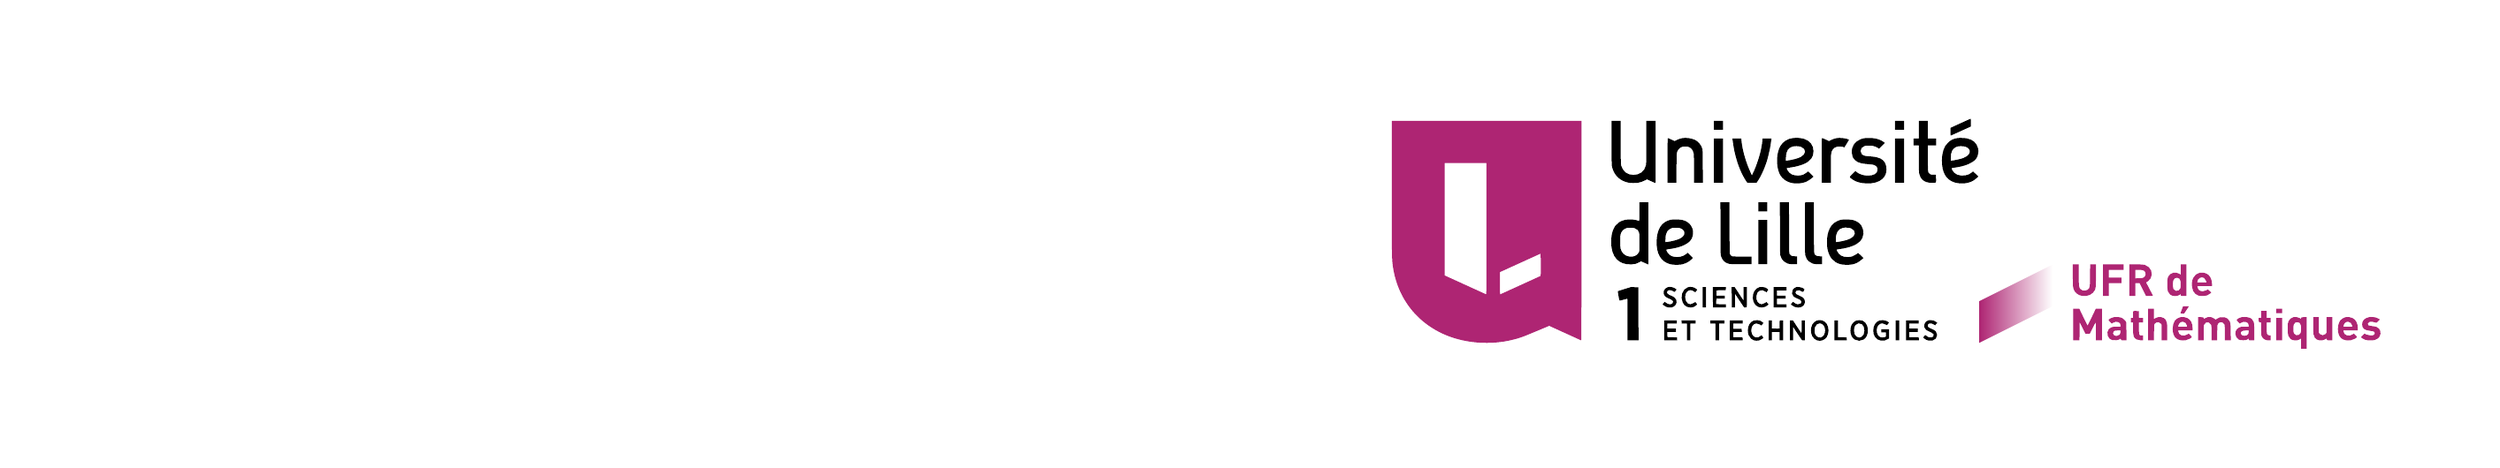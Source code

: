 % auteur : Kroum Tzanev
% A partir du fichier PNG officiel
% date : 28 décembre 2014
\usetikzlibrary{svg.path}

\definecolor{ul-purple}{rgb}{0.682,0.145, 0.451} % = #AE2573

\begin{tikzpicture}[x=1pt,y=1pt]
  % zone de protection = 1.36cm = 38.7pt (1cm = 28.453pt) autour du logo
  \path (-38.7,-41.1) rectangle (442.7,130.3);
  % Logo nom et UFR 14.2 cm x 3.22 cm = 404pt x 91.6pt
  %\fill[yellow] (0,-2.4) rectangle (404,91.6);

  % le logo
  \fill[ul-purple] svg {M0.0 63.83 c0.0 -26.84 0.03 -29.04 0.35 -31.68 1.52 -12.39 8.5 -22.41 19.45 -27.9 10.16 -5.1 23.69 -5.65 34.55 -1.42 0.77 0.3 3.09 1.26 5.15 2.12 2.06 0.87 4.0 1.68 4.3 1.8 l0.55 0.22 3.7 -1.69 c2.04 -0.93 4.94 -2.25 6.45 -2.94 1.51 -0.7 2.81 -1.28 2.88 -1.31 0.09 -0.04 0.12 8.97 0.12 44.86 l0.0 44.91 -38.75 0.0 -38.75 0.0 0.0 -26.97z m38.7 -17.14 c0.0 -21.49 -0.03 -26.9 -0.12 -26.86 -0.07 0.03 -2.76 1.25 -5.98 2.72 -3.22 1.47 -7.0 3.2 -8.4 3.84 l-2.55 1.16 -0.03 23.03 -0.02 23.02 8.55 0.0 8.55 0.0 0.0 -26.91z m22.13 -19.3 c-0.05 -0.04 -2.91 -1.36 -6.38 -2.94 -3.46 -1.58 -7.13 -3.25 -8.15 -3.72 -1.02 -0.47 -1.91 -0.87 -1.97 -0.9 -0.1 -0.04 -0.13 0.91 -0.13 4.55 l0.0 4.59 1.13 0.51 c0.61 0.28 2.76 1.26 4.77 2.17 2.01 0.92 4.93 2.25 6.5 2.97 1.57 0.71 3.17 1.44 3.55 1.62 l0.7 0.33 0.03 -4.56 c0.01 -2.5 -0.01 -4.58 -0.05 -4.62z};

  % U
  \fill svg {M89.81 82.03 c0.0 -4.83 0.05 -9.07 0.1 -9.42 0.05 -0.34 0.23 -1.04 0.4 -1.55 0.94 -2.82 3.28 -4.84 6.34 -5.47 1.02 -0.21 2.95 -0.25 3.91 -0.08 0.92 0.16 2.11 0.57 2.95 1.02 l0.77 0.41 1.68 -0.77 c0.93 -0.43 1.72 -0.77 1.77 -0.77 0.04 0.0 0.07 5.72 0.07 12.7 l0.0 12.7 -1.9 0.0 -1.9 0.0 0.0 -8.82 c0.0 -7.62 -0.02 -8.91 -0.15 -9.43 -0.62 -2.42 -2.5 -3.85 -5.05 -3.85 -2.55 0.0 -4.35 1.34 -5.07 3.77 -0.16 0.53 -0.18 1.4 -0.21 9.46 l-0.03 8.87 -1.85 0.0 -1.84 0.0 0.01 -8.77z};
  % n
  \fill svg {M118.91 83.8 c-0.82 -0.13 -2.14 -0.58 -2.75 -0.95 l-0.54 -0.32 -1.27 0.58 c-0.7 0.32 -1.36 0.61 -1.46 0.64 -0.19 0.06 -0.19 -0.16 -0.19 -9.09 l0.0 -9.16 1.79 0.0 1.8 0.0 0.03 6.08 c0.03 6.05 0.03 6.07 0.26 6.63 0.62 1.54 1.61 2.19 3.37 2.2 1.45 0.01 2.47 -0.57 3.05 -1.74 0.17 -0.34 0.35 -0.89 0.4 -1.22 0.06 -0.34 0.1 -3.04 0.1 -6.27 l0.0 -5.68 1.8 0.0 1.81 0.0 -0.04 6.68 c-0.03 6.04 -0.05 6.73 -0.21 7.27 -0.46 1.54 -1.61 2.93 -2.96 3.58 -1.35 0.65 -3.59 0.99 -4.99 0.77z};
  % i (point)
  \fill svg {M131.6 89.0 l0.0 -1.8 1.85 0.0 1.85 0.0 0.0 1.8 0.0 1.8 -1.85 0.0 -1.85 0.0 0.0 -1.8z};
  % i (bas)
  \fill svg {M131.6 74.55 l0.0 -9.05 1.85 0.0 1.85 0.0 0.0 9.05 0.0 9.05 -1.85 0.0 -1.85 0.0 0.0 -9.05z};
  % v
  \fill svg {M139.25 83.23 c0.41 -3.03 0.65 -4.35 1.21 -6.58 1.04 -4.12 2.59 -7.81 4.46 -10.58 l0.39 -0.57 1.87 0.02 1.87 0.03 0.63 0.95 c1.27 1.9 2.82 5.39 3.66 8.25 0.69 2.35 1.39 5.63 1.61 7.55 0.03 0.3 0.08 0.72 0.11 0.93 l0.06 0.37 -1.81 0.0 -1.81 0.0 -0.01 -0.42 c0.0 -0.24 -0.02 -0.52 -0.04 -0.63 -0.02 -0.11 -0.08 -0.6 -0.15 -1.1 -0.45 -3.55 -2.12 -8.92 -3.82 -12.28 l-0.34 -0.69 -0.48 1.04 c-1.98 4.24 -3.44 9.36 -3.81 13.36 l-0.07 0.72 -1.79 0.0 -1.79 0.0 0.05 -0.37z};
  % e
  \fill svg {M163.9 83.78 c-2.18 -0.25 -4.0 -1.42 -5.1 -3.27 -1.6 -2.7 -1.83 -7.69 -0.5 -10.91 1.22 -2.97 4.22 -4.61 7.95 -4.35 2.27 0.16 3.72 0.77 5.48 2.28 l0.58 0.5 -0.53 0.54 c-0.29 0.3 -0.79 0.77 -1.1 1.05 l-0.58 0.5 -0.47 -0.42 c-0.91 -0.8 -1.87 -1.16 -3.38 -1.26 -2.23 -0.15 -3.87 0.67 -4.66 2.32 -0.16 0.34 -0.29 0.66 -0.29 0.71 0.0 0.05 0.46 0.15 1.03 0.22 2.41 0.29 5.04 0.99 6.48 1.72 2.45 1.23 3.49 2.74 3.49 5.04 0.0 2.42 -1.54 4.36 -3.99 5.04 -1.3 0.36 -2.92 0.47 -4.41 0.29z m3.45 -3.59 c0.97 -0.36 1.55 -1.12 1.55 -1.99 -0.01 -0.71 -0.76 -1.64 -1.77 -2.17 -1.09 -0.58 -3.44 -1.2 -5.67 -1.49 l-0.49 -0.06 0.06 1.38 c0.07 1.56 0.27 2.38 0.76 3.16 0.33 0.51 1.07 1.06 1.76 1.28 0.96 0.32 2.79 0.27 3.8 -0.11z};
  % r
  \fill svg {M182.0 83.8 c-0.87 -0.14 -2.1 -0.56 -2.72 -0.93 l-0.56 -0.35 -1.41 0.64 c-0.77 0.35 -1.45 0.64 -1.51 0.64 -0.07 0.0 -0.1 -2.96 -0.1 -9.15 l0.0 -9.15 1.85 0.0 1.84 0.0 0.03 6.08 c0.03 5.99 0.03 6.08 0.25 6.66 0.55 1.45 1.62 2.15 3.33 2.17 0.52 0.01 0.93 -0.05 1.33 -0.19 l0.58 -0.21 0.42 0.67 c0.85 1.33 1.5 2.42 1.46 2.46 -0.02 0.01 -0.22 0.1 -0.45 0.19 -1.04 0.4 -3.25 0.64 -4.34 0.47z};
  % s
  \fill svg {M193.51 83.78 c-2.76 -0.31 -4.93 -2.02 -5.4 -4.26 -0.24 -1.17 -0.07 -2.82 0.4 -3.74 0.32 -0.63 1.2 -1.45 1.91 -1.78 0.98 -0.46 1.97 -0.66 4.13 -0.84 2.42 -0.21 2.97 -0.34 3.46 -0.86 0.43 -0.45 0.57 -0.95 0.48 -1.73 -0.15 -1.36 -1.61 -2.17 -3.94 -2.17 -1.79 0.0 -3.53 0.56 -4.65 1.5 l-0.47 0.39 -1.18 -1.19 c-1.33 -1.35 -1.31 -1.21 -0.35 -1.95 1.57 -1.21 3.37 -1.78 5.93 -1.89 2.94 -0.12 5.2 0.52 6.66 1.89 1.13 1.07 1.61 2.23 1.61 3.9 0.0 2.12 -0.84 3.58 -2.53 4.4 -1.1 0.52 -1.8 0.65 -4.92 0.9 -1.48 0.12 -2.02 0.27 -2.53 0.7 -0.46 0.38 -0.62 0.75 -0.62 1.4 0.0 0.99 0.6 1.76 1.65 2.12 0.66 0.23 2.71 0.23 3.68 0.0 0.68 -0.17 1.48 -0.52 2.0 -0.9 l0.29 -0.2 1.14 1.14 c0.63 0.63 1.14 1.17 1.14 1.2 0.0 0.04 -0.3 0.28 -0.67 0.53 -1.2 0.81 -2.63 1.27 -4.58 1.46 -1.12 0.11 -1.49 0.11 -2.64 -0.02z};
  % i (point)
  \fill svg {M205.6 89.0 l0.0 -1.8 1.85 0.0 1.85 0.0 0.0 1.8 0.0 1.8 -1.85 0.0 -1.85 0.0 0.0 -1.8z};
  % i (bas)
  \fill svg {M205.6 74.55 l0.0 -9.05 1.85 0.0 1.85 0.0 0.0 9.05 0.0 9.05 -1.85 0.0 -1.85 0.0 0.0 -9.05z};
  % t
  \fill svg {M215.4 87.2 l0.0 -3.6 -1.1 0.0 -1.1 0.0 0.0 -1.4 0.0 -1.4 1.1 0.0 1.1 0.0 0.0 -5.48 c0.0 -5.14 0.01 -5.54 0.2 -6.26 0.25 -0.98 0.6 -1.64 1.21 -2.25 0.94 -0.93 2.13 -1.31 4.21 -1.31 1.52 0.0 1.4 -0.17 1.36 1.85 l-0.03 1.4 -1.03 0.02 c-1.24 0.02 -1.72 0.23 -2.06 0.88 -0.2 0.39 -0.21 0.55 -0.24 5.78 l-0.03 5.37 1.7 0.0 1.71 0.0 0.0 1.4 0.0 1.4 -1.7 0.0 -1.7 0.0 0.0 3.6 0.0 3.6 -1.8 0.0 -1.8 0.0 0.0 -3.6z};
  % é (accent)
  \fill svg {M232.38 89.83 l-4.08 -1.86 0.0 -1.59 c0.0 -0.88 0.04 -1.58 0.09 -1.56 0.04 0.02 1.91 0.86 4.14 1.88 l4.07 1.85 0.0 1.58 c0.0 0.86 -0.03 1.57 -0.07 1.57 -0.05 0.0 -1.91 -0.84 -4.15 -1.87z};
  % é (e)
  \fill svg {M231.3 83.8 c-1.75 -0.24 -2.91 -0.79 -4.05 -1.95 -0.95 -0.95 -1.43 -1.74 -1.84 -3.04 -0.4 -1.25 -0.58 -2.44 -0.6 -4.12 -0.07 -4.8 1.67 -7.91 5.03 -8.98 2.7 -0.87 6.0 -0.51 8.02 0.86 0.62 0.43 1.74 1.4 1.74 1.52 0.0 0.03 -0.47 0.5 -1.05 1.04 l-1.04 0.98 -0.58 -0.47 c-0.73 -0.6 -1.41 -0.91 -2.38 -1.09 -2.57 -0.5 -4.67 0.31 -5.58 2.14 -0.41 0.83 -0.39 0.87 0.41 0.96 3.21 0.34 6.1 1.22 7.88 2.4 1.32 0.88 1.9 1.65 2.24 3.0 0.24 0.94 0.25 1.7 0.05 2.5 -0.59 2.29 -2.08 3.61 -4.63 4.11 -0.88 0.17 -2.86 0.25 -3.62 0.14z m3.27 -3.56 c0.58 -0.18 1.26 -0.71 1.49 -1.16 0.22 -0.42 0.2 -1.17 -0.04 -1.64 -0.37 -0.71 -1.21 -1.35 -2.34 -1.78 -1.13 -0.42 -3.12 -0.88 -4.8 -1.11 l-0.48 -0.06 0.0 1.18 c0.01 2.52 0.62 3.79 2.18 4.51 0.93 0.42 2.74 0.45 3.99 0.06z};

  % d
  \fill svg {M101.2 53.64 c0.0 -3.25 -0.02 -3.85 -0.14 -3.81 -2.75 1.06 -6.16 0.83 -8.21 -0.54 -1.15 -0.77 -1.9 -1.78 -2.46 -3.29 -0.54 -1.48 -0.71 -2.72 -0.71 -4.9 0.02 -5.93 3.03 -9.19 8.27 -8.97 1.36 0.05 2.14 0.27 3.24 0.92 l0.63 0.37 1.17 -0.52 c0.64 -0.29 1.31 -0.59 1.49 -0.66 l0.32 -0.14 0.0 12.7 0.0 12.7 -1.8 0.0 -1.8 0.0 0.0 -3.86z m-1.85 -6.74 c0.52 -0.17 0.8 -0.34 1.16 -0.7 0.69 -0.69 0.71 -0.87 0.67 -5.2 l-0.03 -3.65 -0.3 -0.54 c-0.65 -1.18 -2.09 -1.75 -3.81 -1.52 -1.88 0.26 -3.14 1.44 -3.59 3.34 -0.18 0.77 -0.21 4.78 -0.04 5.59 0.32 1.47 1.22 2.43 2.69 2.84 0.72 0.2 2.43 0.11 3.25 -0.16z};
  % e
  \fill svg {M113.76 50.3 c-3.47 -0.88 -5.33 -3.74 -5.52 -8.45 -0.22 -5.32 1.7 -8.62 5.61 -9.66 1.18 -0.32 3.85 -0.32 5.0 0.0 0.92 0.25 1.84 0.66 2.52 1.12 0.73 0.5 1.64 1.31 1.61 1.44 -0.02 0.06 -0.49 0.55 -1.06 1.09 l-1.02 0.99 -0.45 -0.42 c-0.6 -0.55 -1.69 -1.06 -2.57 -1.21 -0.41 -0.07 -1.15 -0.1 -1.72 -0.08 -1.59 0.08 -2.56 0.55 -3.38 1.63 -0.48 0.63 -0.77 1.33 -0.59 1.44 0.07 0.05 0.56 0.13 1.09 0.2 3.99 0.49 7.07 1.69 8.59 3.34 0.59 0.65 0.9 1.26 1.09 2.16 0.62 2.93 -1.03 5.53 -4.03 6.32 -1.19 0.32 -4.07 0.37 -5.17 0.09z m4.1 -3.34 c0.62 -0.19 1.28 -0.66 1.54 -1.09 0.24 -0.39 0.27 -1.22 0.06 -1.72 -0.2 -0.47 -0.9 -1.12 -1.59 -1.47 -1.16 -0.58 -3.62 -1.23 -5.46 -1.43 l-0.64 -0.07 0.05 1.43 c0.07 1.68 0.28 2.47 0.86 3.24 0.4 0.52 1.14 0.99 1.9 1.21 0.61 0.18 2.58 0.12 3.28 -0.1z};

  % L
  \fill svg {M134.32 46.78 c0.03 -10.11 0.04 -10.76 0.22 -11.28 0.59 -1.75 1.57 -2.71 3.23 -3.14 0.51 -0.13 1.32 -0.16 4.92 -0.16 l4.31 0.0 0.0 1.55 0.0 1.55 -3.77 0.0 c-2.18 0.0 -3.93 0.04 -4.14 0.1 -0.42 0.12 -0.82 0.52 -0.98 0.99 -0.08 0.24 -0.11 3.24 -0.11 10.72 l0.0 10.39 -1.85 0.0 -1.85 0.0 0.02 -10.72z};
  % point du i
  \fill svg {M149.8 55.65 l0.0 -1.85 1.8 0.0 1.8 0.0 0.0 1.85 0.0 1.85 -1.8 0.0 -1.8 0.0 0.0 -1.85z};
  % i (bas)
  \fill svg {M149.8 41.25 l0.0 -9.05 1.8 0.0 1.8 0.0 0.0 9.05 0.0 9.05 -1.8 0.0 -1.8 0.0 0.0 -9.05z};
  % l
  \fill svg {M158.62 46.88 c0.03 -9.8 0.05 -10.68 0.21 -11.22 0.27 -0.91 0.75 -1.72 1.33 -2.25 1.02 -0.93 1.94 -1.21 4.01 -1.21 l1.43 0.0 0.0 1.59 0.0 1.58 -1.04 0.05 c-1.24 0.06 -1.69 0.24 -2.0 0.84 -0.21 0.39 -0.21 0.5 -0.24 10.82 l-0.02 10.42 -1.85 0.0 -1.86 0.0 0.03 -10.62z};
  % l
  \fill svg {M168.84 57.37 c-0.03 -0.08 -0.03 -4.86 -0.01 -10.63 0.03 -9.72 0.04 -10.53 0.21 -11.09 0.27 -0.92 0.74 -1.71 1.32 -2.24 1.01 -0.92 1.96 -1.21 4.01 -1.21 l1.43 0.0 0.0 1.59 0.0 1.58 -1.02 0.05 c-1.06 0.05 -1.46 0.17 -1.81 0.56 -0.47 0.51 -0.46 0.36 -0.47 11.25 l0.0 10.27 -1.8 0.0 c-1.41 0.0 -1.82 -0.03 -1.86 -0.13z};
  % e
  \fill svg {M183.55 50.34 c-0.97 -0.21 -2.38 -0.92 -3.07 -1.54 -1.15 -1.03 -1.96 -2.59 -2.39 -4.61 -0.3 -1.4 -0.33 -4.39 -0.06 -5.69 0.74 -3.56 2.43 -5.53 5.42 -6.31 1.12 -0.3 3.64 -0.32 4.8 -0.05 1.49 0.34 2.45 0.85 3.74 1.96 l0.73 0.63 -1.08 1.02 -1.09 1.02 -0.7 -0.54 c-1.09 -0.83 -2.08 -1.13 -3.75 -1.13 -2.02 0.0 -3.38 0.78 -4.12 2.36 -0.17 0.36 -0.28 0.68 -0.24 0.71 0.03 0.03 0.64 0.14 1.35 0.24 3.98 0.56 6.75 1.63 8.31 3.21 1.52 1.54 1.73 4.35 0.48 6.3 -0.67 1.06 -1.92 1.91 -3.35 2.29 -1.06 0.29 -3.93 0.36 -4.98 0.13z m4.1 -3.44 c1.09 -0.41 1.75 -1.34 1.59 -2.21 -0.29 -1.55 -2.14 -2.55 -5.99 -3.25 -0.44 -0.08 -1.04 -0.17 -1.32 -0.2 l-0.53 -0.06 0.0 0.93 c0.01 2.98 0.8 4.37 2.8 4.95 0.72 0.22 2.7 0.12 3.45 -0.16z};

  % 1
  \fill svg {M95.05 21.98 c-1.43 -0.44 -2.63 -0.83 -2.67 -0.86 -0.03 -0.04 0.06 -0.74 0.22 -1.57 0.15 -0.82 0.31 -1.67 0.34 -1.87 0.04 -0.22 0.13 -0.38 0.21 -0.38 0.07 0.0 0.8 0.18 1.61 0.4 0.82 0.22 1.5 0.4 1.51 0.4 0.02 0.0 0.03 -3.85 0.03 -8.55 l0.0 -8.55 2.25 0.0 2.25 0.0 -0.02 10.88 -0.03 10.87 -1.55 0.02 -1.55 0.01 -2.6 -0.8z};

  % s
  \fill svg {M112.7 22.75 c-1.61 -0.52 -2.18 -2.55 -1.02 -3.68 0.33 -0.32 0.75 -0.55 2.4 -1.28 0.85 -0.37 1.1 -0.85 0.78 -1.47 -0.44 -0.84 -1.93 -0.75 -3.0 0.18 l-0.34 0.3 -0.41 -0.49 c-0.23 -0.27 -0.41 -0.51 -0.41 -0.55 0.0 -0.03 0.22 -0.23 0.5 -0.45 1.24 -0.98 3.03 -1.14 4.14 -0.38 1.22 0.82 1.37 2.48 0.32 3.45 -0.44 0.4 -0.97 0.72 -1.46 0.87 -0.14 0.04 -0.53 0.21 -0.88 0.38 -0.85 0.42 -1.09 0.85 -0.78 1.46 0.37 0.71 1.64 0.69 2.61 -0.05 0.2 -0.15 0.39 -0.23 0.44 -0.18 0.04 0.05 0.22 0.29 0.41 0.52 l0.33 0.44 -0.29 0.24 c-0.87 0.71 -2.34 1.02 -3.34 0.69z};
  % c
  \fill svg {M120.9 22.7 c-2.14 -0.79 -3.12 -3.77 -2.01 -6.16 0.39 -0.84 0.91 -1.38 1.68 -1.76 0.57 -0.28 0.74 -0.32 1.47 -0.31 0.97 0.0 1.67 0.26 2.35 0.88 0.45 0.41 0.44 0.41 -0.07 1.0 l-0.34 0.37 -0.31 -0.3 c-0.48 -0.45 -0.95 -0.65 -1.58 -0.66 -0.85 -0.01 -1.43 0.38 -1.89 1.28 -0.32 0.63 -0.35 0.76 -0.35 1.55 0.0 1.01 0.2 1.68 0.67 2.25 0.78 0.94 2.01 1.01 3.08 0.16 l0.38 -0.3 0.41 0.51 0.41 0.52 -0.32 0.28 c-0.96 0.83 -2.44 1.11 -3.58 0.69z};
  % i
  \fill svg {M127.02 18.68 l0.03 -4.13 0.65 0.0 0.65 0.0 0.03 4.13 0.02 4.12 -0.7 0.0 -0.7 0.0 0.02 -4.12z};
  % e
  \fill svg {M131.22 18.68 l0.03 -4.13 2.63 -0.03 2.62 -0.02 0.0 0.65 0.0 0.65 -1.94 0.0 c-1.18 0.0 -1.96 0.04 -1.98 0.1 -0.01 0.05 -0.02 0.57 0.0 1.15 l0.03 1.05 1.74 0.0 1.73 0.0 0.0 0.6 -0.01 0.6 -1.73 0.0 -1.74 0.0 0.0 1.1 0.0 1.1 1.93 0.02 1.92 0.03 0.03 0.63 0.03 0.62 -2.66 0.0 -2.65 0.0 0.02 -4.12z};
  % n
  \fill svg {M138.92 18.68 l0.03 -4.13 0.62 -0.03 0.63 -0.03 0.02 2.82 0.03 2.82 1.88 -2.82 1.88 -2.82 0.42 0.02 c0.23 0.01 0.48 0.04 0.55 0.07 0.09 0.03 0.12 0.95 0.12 4.13 l0.0 4.09 -0.7 0.0 -0.7 0.0 0.0 -2.72 0.0 -2.73 -1.82 2.73 -1.81 2.72 -0.59 0.0 -0.58 0.0 0.02 -4.12z};
  % c
  \fill svg {M150.2 22.77 c-1.71 -0.48 -2.84 -2.4 -2.66 -4.52 0.14 -1.7 0.91 -2.91 2.26 -3.54 0.45 -0.21 0.7 -0.25 1.37 -0.25 0.71 0.0 0.9 0.05 1.45 0.32 0.35 0.17 0.78 0.46 0.96 0.65 l0.33 0.34 -0.42 0.46 -0.41 0.47 -0.34 -0.3 c-0.53 -0.46 -0.94 -0.63 -1.54 -0.64 -1.41 -0.02 -2.42 1.43 -2.27 3.26 0.19 2.31 2.09 3.31 3.77 1.98 l0.38 -0.3 0.36 0.47 c0.2 0.25 0.36 0.5 0.36 0.54 0.0 0.14 -0.75 0.72 -1.19 0.92 -0.57 0.25 -1.78 0.32 -2.41 0.14z};
  % e
  \fill svg {M156.02 18.68 l0.03 -4.13 2.63 -0.03 2.62 -0.02 0.0 0.65 0.0 0.65 -1.95 0.0 -1.95 0.0 0.0 1.15 0.0 1.15 1.75 0.0 1.75 0.0 0.0 0.6 0.0 0.6 -1.75 0.0 -1.75 0.0 0.0 1.1 0.0 1.1 1.95 0.0 1.95 0.0 0.0 0.65 0.0 0.65 -2.65 0.0 -2.65 0.0 0.02 -4.12z};
  % s
  \fill svg {M165.28 22.81 c-0.57 -0.19 -1.1 -0.57 -1.38 -1.0 -0.35 -0.52 -0.45 -0.96 -0.36 -1.58 0.13 -0.95 0.74 -1.5 2.36 -2.15 1.18 -0.48 1.5 -0.76 1.5 -1.34 0.0 -0.35 -0.05 -0.47 -0.3 -0.67 -0.7 -0.59 -1.74 -0.44 -2.76 0.39 l-0.42 0.33 -0.41 -0.52 -0.41 -0.52 0.37 -0.33 c1.44 -1.24 3.75 -1.29 4.77 -0.11 0.83 0.98 0.72 2.42 -0.25 3.21 -0.19 0.15 -0.86 0.5 -1.49 0.78 -1.34 0.59 -1.62 0.82 -1.62 1.34 0.0 0.41 0.13 0.61 0.53 0.82 0.58 0.29 1.68 0.06 2.26 -0.48 0.26 -0.24 0.35 -0.19 0.78 0.42 0.27 0.39 0.27 0.41 0.1 0.6 -0.1 0.11 -0.47 0.35 -0.82 0.52 -0.52 0.25 -0.79 0.32 -1.41 0.34 -0.42 0.02 -0.89 0.0 -1.04 -0.05z};

  % e
  \fill svg {M111.3 5.1 l0.0 -4.1 2.65 0.0 2.66 0.0 -0.03 0.63 -0.03 0.62 -1.85 0.02 c-1.02 0.01 -1.91 0.03 -1.97 0.03 -0.1 0.0 -0.13 0.29 -0.13 1.1 l0.0 1.1 1.75 0.0 1.75 0.0 0.0 0.65 0.0 0.65 -1.75 0.0 -1.75 0.0 0.0 1.05 0.0 1.05 1.95 0.0 1.95 0.0 0.0 0.65 0.0 0.65 -2.6 0.0 -2.6 0.0 0.0 -4.1z};
  % t
  \fill svg {M118.42 8.58 l0.03 -0.63 1.08 -0.03 1.07 -0.03 0.0 -3.44 0.0 -3.45 0.7 0.0 0.71 0.0 -0.03 3.45 -0.03 3.45 1.08 0.0 1.07 0.0 0.0 0.65 0.0 0.65 -2.85 0.0 -2.86 0.0 0.03 -0.62z};

  % t
  \fill svg {M130.2 8.55 l0.0 -0.65 1.05 0.0 1.05 0.0 0.0 -3.45 0.0 -3.45 0.7 0.0 0.7 0.0 0.0 3.45 0.0 3.44 1.08 0.03 1.07 0.03 0.01 0.63 0.02 0.62 -2.84 0.0 -2.84 0.0 0.0 -0.65z};
  % e
  \fill svg {M138.1 5.1 l0.0 -4.1 2.65 0.0 2.65 0.0 0.0 0.66 c0.0 0.56 -0.02 0.65 -0.17 0.63 -0.1 -0.01 -0.98 -0.01 -1.95 0.0 l-1.78 0.01 0.0 1.1 0.0 1.1 1.75 0.0 1.76 0.0 -0.03 0.63 -0.03 0.62 -1.73 0.0 -1.72 0.0 0.0 1.07 0.0 1.08 1.93 0.02 1.92 0.03 0.03 0.63 0.03 0.62 -2.66 0.0 -2.65 0.0 0.0 -4.1z};
  % c
  \fill svg {M147.92 9.11 c-1.51 -0.56 -2.42 -2.07 -2.42 -4.0 0.0 -1.49 0.4 -2.51 1.3 -3.35 0.34 -0.3 0.76 -0.58 1.06 -0.69 0.57 -0.2 1.61 -0.24 2.21 -0.08 0.45 0.12 1.62 0.86 1.7 1.07 0.03 0.07 -0.12 0.34 -0.32 0.59 l-0.38 0.45 -0.31 -0.25 c-0.59 -0.48 -1.06 -0.67 -1.62 -0.66 -1.25 0.01 -2.08 0.94 -2.23 2.47 -0.17 1.84 0.66 3.21 2.03 3.32 0.67 0.05 1.12 -0.09 1.64 -0.53 l0.4 -0.35 0.43 0.51 0.43 0.52 -0.38 0.33 c-0.64 0.56 -1.21 0.77 -2.16 0.81 -0.67 0.03 -0.97 -0.01 -1.38 -0.16z};
  % h
  \fill svg {M154.0 5.1 l0.0 -4.1 0.65 0.0 0.65 0.0 0.0 1.75 0.0 1.75 1.6 0.0 1.6 0.0 0.0 -1.75 0.0 -1.75 0.7 0.0 0.7 0.0 0.0 4.1 0.0 4.1 -0.69 0.0 -0.69 0.0 -0.02 -1.67 c0.0 -0.92 -0.02 -1.68 -0.03 -1.69 -0.05 -0.05 -0.42 -0.06 -1.74 -0.05 l-1.43 0.01 0.0 1.7 0.0 1.7 -0.65 0.0 -0.65 0.0 0.0 -4.1z};
  % n
  \fill svg {M162.7 5.1 l0.0 -4.1 0.65 0.0 0.65 0.0 0.0 2.77 0.0 2.78 1.85 -2.78 1.85 -2.77 0.55 0.0 0.55 0.0 0.0 4.1 0.0 4.1 -0.65 0.0 -0.65 0.0 -0.02 -2.71 -0.03 -2.71 -1.79 2.71 -1.79 2.71 -0.58 0.0 -0.59 0.0 0.0 -4.1z};
  % o
  \fill svg {M173.6 9.08 c-0.62 -0.24 -1.46 -1.01 -1.78 -1.64 -0.71 -1.39 -0.68 -3.41 0.05 -4.77 0.38 -0.68 1.21 -1.41 1.85 -1.63 1.48 -0.49 3.13 0.05 3.96 1.31 1.03 1.55 1.01 3.99 -0.03 5.5 -0.89 1.29 -2.56 1.8 -4.05 1.23z m2.32 -1.37 c0.93 -0.59 1.4 -2.21 1.04 -3.6 -0.2 -0.8 -0.48 -1.25 -0.98 -1.61 -1.02 -0.74 -2.3 -0.34 -2.96 0.94 -0.38 0.74 -0.43 2.16 -0.12 2.99 0.4 1.07 1.03 1.56 2.01 1.57 0.44 0.0 0.64 -0.06 1.01 -0.29z};
  % l
  \fill svg {M180.9 5.1 l0.0 -4.1 2.5 0.0 2.51 0.0 -0.03 0.63 -0.03 0.62 -1.77 0.03 -1.78 0.02 0.0 3.45 0.0 3.45 -0.7 0.0 -0.7 0.0 0.0 -4.1z};
  % o
  \fill svg {M189.7 9.08 c-0.65 -0.25 -1.46 -1.02 -1.78 -1.68 -0.67 -1.41 -0.68 -3.31 -0.01 -4.62 1.3 -2.55 4.84 -2.55 6.13 0.0 0.91 1.8 0.61 4.27 -0.67 5.56 -0.66 0.66 -1.26 0.9 -2.27 0.93 -0.68 0.02 -0.96 -0.01 -1.4 -0.19z m2.39 -1.41 c0.28 -0.19 0.49 -0.46 0.73 -0.94 0.31 -0.63 0.33 -0.74 0.33 -1.68 0.0 -0.93 -0.03 -1.06 -0.3 -1.6 -0.91 -1.78 -2.94 -1.74 -3.76 0.08 -0.2 0.44 -0.24 0.68 -0.24 1.57 0.0 1.13 0.19 1.76 0.68 2.28 0.67 0.72 1.72 0.84 2.56 0.29z};
  % g
  \fill svg {M199.22 9.12 c-1.52 -0.55 -2.46 -2.1 -2.46 -4.07 0.0 -1.05 0.18 -1.75 0.66 -2.55 1.05 -1.75 3.56 -2.16 5.43 -0.88 l0.35 0.23 0.0 1.88 0.0 1.87 -1.6 0.0 -1.6 0.0 0.0 -0.65 0.0 -0.65 0.95 0.0 0.95 0.0 0.0 -0.88 0.0 -0.89 -0.42 -0.19 c-0.27 -0.12 -0.65 -0.19 -1.03 -0.19 -1.46 0.0 -2.38 1.25 -2.31 3.13 0.06 1.65 0.97 2.71 2.34 2.72 0.61 0.0 1.03 -0.15 1.5 -0.55 0.37 -0.31 0.3 -0.35 0.88 0.47 l0.27 0.38 -0.24 0.19 c-0.13 0.11 -0.49 0.32 -0.79 0.47 -0.74 0.37 -2.08 0.44 -2.88 0.16z};
  % i
  \fill svg {M205.9 5.1 l0.0 -4.1 0.7 0.0 0.7 0.0 0.0 4.1 0.0 4.1 -0.7 0.0 -0.7 0.0 0.0 -4.1z};
  % e
  \fill svg {M210.1 5.1 l0.0 -4.1 2.65 0.0 2.66 0.0 -0.03 0.63 c-0.02 0.4 -0.07 0.62 -0.15 0.63 -0.07 0.01 -0.96 0.02 -1.98 0.03 l-1.85 0.01 0.0 1.1 0.0 1.1 1.75 0.0 1.75 0.0 0.0 0.65 0.0 0.65 -1.75 0.0 -1.75 0.0 0.0 1.05 0.0 1.05 1.95 0.0 1.95 0.0 0.0 0.65 0.0 0.65 -2.6 0.0 -2.6 0.0 0.0 -4.1z};
  % s
  \fill svg {M219.3 9.21 c-1.31 -0.43 -1.98 -1.57 -1.65 -2.83 0.22 -0.85 0.56 -1.11 2.84 -2.14 0.95 -0.43 1.2 -0.87 0.86 -1.53 -0.18 -0.37 -0.67 -0.56 -1.32 -0.54 -0.57 0.02 -1.14 0.27 -1.68 0.74 -0.2 0.18 -0.37 0.3 -0.38 0.28 -0.02 -0.02 -0.21 -0.26 -0.42 -0.53 l-0.4 -0.49 0.4 -0.34 c2.09 -1.8 5.28 -0.95 5.28 1.42 0.0 1.18 -0.63 1.83 -2.48 2.55 -0.78 0.31 -1.21 0.59 -1.35 0.88 -0.22 0.5 -0.07 0.93 0.41 1.18 0.62 0.31 1.52 0.15 2.27 -0.42 0.18 -0.14 0.34 -0.24 0.36 -0.23 0.01 0.02 0.19 0.26 0.41 0.53 l0.39 0.49 -0.3 0.24 c-0.64 0.51 -1.32 0.77 -2.18 0.8 -0.45 0.01 -0.92 -0.01 -1.06 -0.06z};

  % le degradé
  \shade[left color=ul-purple] (240pt,0pt) -- ++(30pt,15pt) -- ++(0,17pt) -- ++(-30pt,-15pt) --cycle;

  % UFR de Mathématiques
  \begin{scope}[ul-purple]
    \fill svg {M278.3,27.45 c0.0,-4.35 0.015,-4.695 0.315,-5.49 0.555,-1.47 1.83,-2.46 3.525,-2.745 2.235,-0.345 4.365,0.69 5.22,2.52 0.3,0.645 0.315,0.975 0.36,5.535 l0.045,4.83 -1.2,0.0 -1.2,0.0 -0.045,-4.605 c-0.045,-4.335 -0.06,-4.65 -0.345,-5.145 -0.66,-1.11 -2.55,-1.365 -3.51,-0.465 -0.69,0.645 -0.765,1.2 -0.765,5.91 l0.0,4.305 -1.2,0.0 -1.2,0.0 0.0,-4.65z};
    \fill svg {M290.6,25.65 l0.0,-6.45 1.2,0.0 1.2,0.0 0.0,2.625 0.0,2.625 2.55,0.0 2.55,0.0 0.0,1.125 0.0,1.125 -2.55,0.0 -2.55,0.0 0.0,1.575 0.0,1.575 3.0,0.0 3.0,0.0 0.0,1.125 0.0,1.125 -4.2,0.0 -4.2,0.0 0.0,-6.45z};
    \fill svg {M301.4,25.65 l0.0,-6.45 1.2,0.0 1.2,0.0 0.0,2.625 0.0,2.625 0.9,0.0 0.9,0.0 1.305,-2.625 1.32,-2.625 1.395,0.0 c0.78,0.0 1.38,0.045 1.35,0.12 -0.18,0.42 -2.31,4.545 -2.535,4.92 l-0.285,0.465 0.735,0.45 c1.98,1.245 2.205,4.08 0.465,5.775 -1.065,1.035 -1.68,1.17 -5.13,1.17 l-2.82,0.0 0.0,-6.45z m5.955,3.9 c0.93,-0.555 0.93,-2.07 0.0,-2.76 -0.36,-0.255 -0.69,-0.33 -1.995,-0.36 l-1.56,-0.06 0.0,1.74 0.0,1.74 1.545,0.0 c1.245,0.0 1.62,-0.06 2.01,-0.3z};
    \fill svg {M322.4,30.0 l0.0,-2.115 -0.63,0.36 c-0.84,0.48 -1.575,0.6 -2.46,0.405 -0.96,-0.225 -1.665,-0.78 -2.07,-1.635 -0.285,-0.615 -0.315,-0.96 -0.315,-3.09 0.0,-2.73 0.195,-3.45 1.155,-4.185 0.99,-0.75 2.655,-0.795 3.78,-0.105 l0.54,0.345 0.0,-0.39 c0.0,-0.39 0.015,-0.39 1.125,-0.39 l1.125,0.0 0.0,6.45 0.0,6.45 -1.125,0.0 -1.125,0.0 0.0,-2.1z m-0.585,-3.69 c0.405,-0.36 0.585,-1.155 0.57,-2.46 0.0,-1.515 -0.225,-2.1 -0.9,-2.46 -0.48,-0.27 -0.615,-0.27 -1.17,-0.12 -0.9,0.27 -1.125,0.795 -1.14,2.58 0.0,1.605 0.21,2.295 0.81,2.64 0.48,0.27 1.44,0.18 1.83,-0.18z};
    \fill svg {M330.065,28.635 c-2.25,-0.45 -3.555,-3.045 -3.015,-5.97 0.225,-1.23 0.57,-1.92 1.335,-2.61 0.735,-0.66 1.53,-0.885 3.045,-0.885 1.26,0.0 2.1,0.285 2.925,0.99 l0.495,0.42 -0.705,0.645 -0.705,0.63 -0.585,-0.375 c-0.435,-0.285 -0.765,-0.375 -1.44,-0.39 -1.245,-0.015 -1.95,0.51 -2.19,1.68 l-0.105,0.48 3.015,0.0 3.015,0.0 0.0,0.675 c0.0,1.545 -0.51,2.955 -1.38,3.78 -0.87,0.84 -2.34,1.215 -3.705,0.93z m1.89,-2.085 c0.525,-0.315 0.705,-0.585 0.87,-1.305 l0.105,-0.495 -1.905,0.0 -1.905,0.0 0.105,0.495 c0.06,0.255 0.18,0.6 0.255,0.75 0.21,0.405 1.035,0.855 1.545,0.855 0.255,0.0 0.66,-0.135 0.93,-0.3z};
    \fill svg {M322.895,13.77 c-0.255,-0.69 -0.51,-1.365 -0.57,-1.5 -0.09,-0.24 -0.015,-0.27 0.66,-0.27 l0.75,0.0 0.885,1.32 c0.48,0.72 0.93,1.395 0.99,1.5 0.075,0.135 -0.165,0.18 -1.065,0.18 l-1.185,0.0 -0.465,-1.23z};
    \fill svg {M278.45,7.5 l0.0,-6.45 1.275,0.0 1.275,0.0 0.03,3.705 0.045,3.72 1.2,-2.355 1.2,-2.37 0.87,0.0 0.855,0.0 1.155,2.325 c0.645,1.275 1.215,2.325 1.275,2.325 0.075,0.0 0.12,-1.65 0.12,-3.675 l0.0,-3.675 1.2,0.0 1.2,0.0 0.0,6.45 0.0,6.45 -1.23,0.0 -1.245,-0.015 -1.635,-3.435 c-0.9,-1.905 -1.68,-3.45 -1.725,-3.45 -0.045,0.0 -0.825,1.56 -1.74,3.45 l-1.65,3.45 -1.23,0.0 -1.245,0.0 0.0,-6.45z};
    \fill svg {M309.05,7.5 l0.0,-6.45 1.2,0.0 1.2,0.0 0.0,3.15 c0.0,2.025 0.06,3.27 0.165,3.51 0.105,0.21 0.405,0.48 0.69,0.615 0.705,0.345 1.425,0.195 1.905,-0.39 l0.39,-0.465 0.0,-3.21 0.0,-3.21 1.125,0.0 1.125,0.0 0.0,3.51 c0.0,3.6 -0.075,4.125 -0.645,4.905 -0.81,1.125 -2.76,1.44 -4.05,0.675 l-0.705,-0.405 0.0,2.115 0.0,2.1 -1.2,0.0 -1.2,0.0 0.0,-6.45z};
    \fill svg {M361.4,13.05 l0.0,-0.9 1.2,0.0 1.2,0.0 0.0,0.9 0.0,0.9 -1.2,0.0 -1.2,0.0 0.0,-0.9z};
    \fill svg {M303.005,12.96 c-0.06,-0.06 -0.105,-0.705 -0.105,-1.44 l0.0,-1.32 -0.45,0.0 -0.45,0.0 0.0,-0.9 0.0,-0.9 0.45,0.0 0.45,0.0 0.0,-2.355 c0.015,-3.375 0.21,-3.99 1.5,-4.65 0.48,-0.255 0.93,-0.345 1.605,-0.345 l0.945,0.0 0.0,0.975 0.0,0.975 -0.54,0.0 c-1.11,0.0 -1.11,0.0 -1.11,2.85 l0.0,2.55 0.825,0.0 0.825,0.0 0.0,0.9 0.0,0.9 -0.825,0.0 -0.81,0.0 -0.045,1.395 -0.045,1.38 -1.05,0.045 c-0.585,0.015 -1.11,0.0 -1.17,-0.06z};
    \fill svg {M355.25,11.625 l0.0,-1.425 -0.525,0.0 -0.54,0.0 0.045,-0.855 c0.045,-0.855 0.045,-0.87 0.54,-0.915 l0.48,-0.045 0.0,-2.505 c0.0,-1.38 0.075,-2.745 0.15,-3.03 0.18,-0.675 0.975,-1.455 1.665,-1.65 0.27,-0.09 0.87,-0.15 1.29,-0.15 l0.795,0.0 0.0,0.975 0.0,0.975 -0.525,0.0 c-0.33,0.0 -0.645,0.12 -0.825,0.3 -0.27,0.27 -0.3,0.495 -0.3,2.7 l0.0,2.4 0.825,0.0 0.825,0.0 0.0,0.9 0.0,0.9 -0.825,0.0 -0.825,0.0 0.0,1.425 0.0,1.425 -1.125,0.0 -1.125,0.0 0.0,-1.425z};
    \fill svg {M295.055,10.5 c-0.69,-0.12 -1.935,-0.735 -2.145,-1.065 -0.045,-0.09 0.21,-0.48 0.585,-0.855 l0.675,-0.675 0.51,0.315 c0.69,0.42 1.335,0.525 2.055,0.33 0.735,-0.195 1.065,-0.63 1.065,-1.38 l0.0,-0.57 -1.605,0.0 c-1.755,0.0 -2.52,-0.225 -3.15,-0.915 -1.305,-1.44 -0.465,-4.23 1.395,-4.575 0.96,-0.18 2.415,0.0 2.895,0.36 0.57,0.42 0.615,0.42 0.615,-0.045 0.0,-0.36 0.03,-0.375 1.14,-0.375 l1.14,0.0 -0.06,3.645 -0.045,3.63 -0.405,0.705 c-0.315,0.525 -0.6,0.78 -1.2,1.065 -0.9,0.435 -2.355,0.6 -3.465,0.405z m2.745,-6.12 c0.0,-0.885 -0.42,-1.365 -1.32,-1.485 -1.17,-0.15 -1.83,0.225 -1.83,1.05 0.0,0.9 0.42,1.125 2.07,1.14 l1.08,0.015 0.0,-0.72z};
    \fill svg {M322.775,10.575 c-0.075,-0.03 -0.39,-0.09 -0.69,-0.135 -0.705,-0.12 -1.695,-0.795 -2.145,-1.455 -0.525,-0.78 -0.84,-1.995 -0.84,-3.285 0.0,-3.42 1.905,-5.085 5.25,-4.635 0.735,0.105 1.17,0.27 1.77,0.675 0.42,0.3 0.78,0.585 0.78,0.645 0.0,0.06 -0.3,0.39 -0.66,0.75 l-0.66,0.645 -0.435,-0.33 c-1.515,-1.11 -3.795,-0.36 -3.795,1.275 l0.0,0.375 2.925,0.0 2.925,0.0 0.0,0.945 c0.0,1.965 -0.795,3.48 -2.145,4.08 -0.735,0.33 -1.95,0.57 -2.28,0.45z m1.605,-2.43 c0.255,-0.255 0.465,-0.66 0.525,-0.99 l0.09,-0.555 -1.845,0.0 -1.845,0.0 0.09,0.54 c0.09,0.585 0.57,1.2 1.08,1.425 0.54,0.24 1.44,0.045 1.905,-0.42z};
    \fill svg {M333.395,10.5 c-0.255,-0.06 -0.72,-0.255 -1.02,-0.435 -0.675,-0.39 -0.675,-0.39 -0.675,0.06 0.0,0.36 -0.03,0.375 -1.125,0.375 l-1.125,0.0 0.0,-4.725 0.0,-4.725 1.125,0.0 1.125,0.0 0.0,3.0 c0.0,3.51 0.09,3.915 1.005,4.305 0.495,0.195 0.645,0.21 1.17,0.03 1.02,-0.36 1.125,-0.735 1.125,-4.29 l0.0,-3.045 1.11,0.0 1.125,0.0 0.045,3.285 c0.045,3.225 0.045,3.3 0.405,3.675 0.45,0.465 1.065,0.615 1.725,0.39 0.945,-0.3 0.99,-0.51 0.99,-4.125 l0.0,-3.225 1.215,0.0 1.215,0.0 -0.06,3.57 c-0.045,3.3 -0.075,3.6 -0.375,4.17 -0.48,0.9 -1.245,1.5 -2.145,1.695 -1.215,0.255 -2.445,-0.03 -3.255,-0.765 l-0.33,-0.3 -0.57,0.45 c-0.315,0.255 -0.87,0.54 -1.245,0.615 -0.765,0.18 -0.795,0.18 -1.455,0.015z};
    \fill svg {M347.345,10.5 c-0.78,-0.12 -1.635,-0.54 -2.01,-0.99 -0.165,-0.195 -0.09,-0.33 0.495,-0.915 l0.69,-0.69 0.435,0.3 c0.57,0.405 1.41,0.54 2.13,0.345 0.735,-0.195 1.065,-0.63 1.065,-1.38 l0.0,-0.57 -1.62,0.0 c-1.425,0.0 -1.71,-0.045 -2.37,-0.375 -1.38,-0.69 -1.845,-2.355 -1.065,-3.825 0.525,-1.005 1.35,-1.38 2.88,-1.32 0.96,0.03 1.29,0.12 1.695,0.39 l0.48,0.345 0.0,-0.375 c0.0,-0.39 0.015,-0.39 1.125,-0.39 l1.125,0.0 0.0,3.57 c0.0,3.96 -0.09,4.38 -1.035,5.175 -0.765,0.63 -2.505,0.945 -4.02,0.705z m2.805,-6.015 c0.0,-0.33 -0.075,-0.735 -0.15,-0.9 -0.51,-0.93 -2.61,-0.99 -3.015,-0.075 -0.465,0.99 0.3,1.575 2.085,1.59 l1.08,0.0 0.0,-0.615z};
    \fill svg {M368.39,10.485 c-0.84,-0.195 -1.575,-0.81 -1.95,-1.62 -0.285,-0.615 -0.315,-0.96 -0.315,-3.09 0.0,-2.73 0.195,-3.45 1.155,-4.185 0.99,-0.75 2.655,-0.795 3.78,-0.105 l0.54,0.345 0.0,-2.115 0.0,-2.115 1.125,0.0 1.125,0.0 0.0,6.45 0.0,6.45 -1.125,0.0 c-1.11,0.0 -1.125,0.0 -1.125,-0.375 l0.0,-0.39 -0.63,0.375 c-0.75,0.435 -1.755,0.585 -2.58,0.375z m2.625,-2.325 c0.405,-0.36 0.585,-1.155 0.57,-2.46 0.0,-1.515 -0.225,-2.1 -0.9,-2.46 -0.48,-0.27 -0.615,-0.27 -1.17,-0.12 -0.9,0.27 -1.125,0.795 -1.14,2.58 0.0,1.605 0.21,2.295 0.81,2.64 0.48,0.27 1.44,0.18 1.83,-0.18z};
    \fill svg {M390.275,10.575 c-0.075,-0.03 -0.39,-0.09 -0.69,-0.135 -0.705,-0.12 -1.695,-0.795 -2.145,-1.455 -0.525,-0.78 -0.84,-1.995 -0.84,-3.285 0.0,-3.42 1.905,-5.085 5.25,-4.635 0.735,0.105 1.17,0.27 1.77,0.675 0.42,0.3 0.78,0.585 0.78,0.645 0.0,0.06 -0.3,0.39 -0.66,0.75 l-0.66,0.645 -0.435,-0.33 c-1.515,-1.11 -3.795,-0.36 -3.795,1.275 l0.0,0.375 2.925,0.0 2.925,0.0 0.0,0.945 c0.0,1.965 -0.795,3.48 -2.145,4.08 -0.735,0.33 -1.95,0.57 -2.28,0.45z m1.605,-2.43 c0.255,-0.255 0.465,-0.66 0.525,-0.99 l0.09,-0.555 -1.845,0.0 -1.845,0.0 0.09,0.54 c0.09,0.585 0.57,1.2 1.08,1.425 0.54,0.24 1.44,0.045 1.905,-0.42z};
    \fill svg {M399.5,10.545 c-1.905,-0.345 -3.0,-1.425 -3.0,-2.97 0.0,-1.635 0.93,-2.37 3.315,-2.655 1.485,-0.165 1.935,-0.39 1.935,-0.93 0.0,-0.705 -0.555,-0.99 -1.845,-0.99 -0.72,0.0 -1.14,0.09 -1.695,0.375 l-0.735,0.375 -0.72,-0.72 -0.72,-0.705 0.48,-0.405 c0.72,-0.615 1.74,-0.9 3.255,-0.9 1.56,-0.015 2.325,0.18 3.135,0.765 1.245,0.9 1.47,2.94 0.45,4.035 -0.54,0.585 -1.125,0.81 -2.685,1.005 -0.81,0.105 -1.575,0.285 -1.695,0.375 -0.51,0.42 -0.15,1.245 0.63,1.44 0.51,0.135 1.74,-0.03 2.265,-0.3 0.42,-0.225 0.435,-0.21 1.14,0.495 l0.72,0.72 -0.51,0.3 c-0.27,0.18 -0.735,0.375 -1.02,0.465 -0.63,0.195 -2.19,0.33 -2.7,0.225z};
    \fill svg {M376.55,6.99 c0.0,-3.6 0.075,-4.125 0.645,-4.905 0.81,-1.11 2.745,-1.425 4.095,-0.675 0.375,0.21 0.72,0.39 0.75,0.39 0.03,0.0 0.06,-0.165 0.06,-0.375 0.0,-0.36 0.03,-0.375 1.125,-0.375 l1.125,0.0 0.0,4.725 0.0,4.725 -1.2,0.0 -1.2,0.0 0.0,-3.225 0.0,-3.225 -0.435,-0.48 c-0.375,-0.42 -0.54,-0.495 -1.14,-0.495 -0.6,0.0 -0.765,0.075 -1.14,0.495 l-0.435,0.48 0.0,3.225 0.0,3.225 -1.125,0.0 -1.125,0.0 0.0,-3.51z};
    \fill svg {M361.4,5.625 l0.0,-4.575 1.2,0.0 1.2,0.0 0.0,4.575 0.0,4.575 -1.2,0.0 -1.2,0.0 0.0,-4.575z};
  \end{scope}
\end{tikzpicture}
